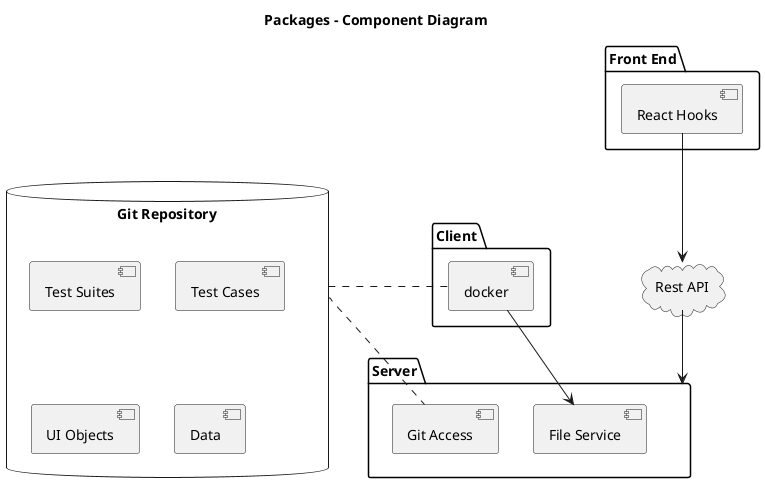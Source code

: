 @startuml

title Packages - Component Diagram

package "Front End" {
    component [React Hooks] as GUI
}

package "Client" as Cli {
    component [docker] as Docker
}

cloud "Rest API" as Internet {
}
 
package "Server" as Server {
    [Git Access] as GA 
    [File Service] as FS
} 

database "Git Repository\n" as Repo {
    [Test Suites]
    [Test Cases]
    [UI Objects]
    [Data]
}

Docker -down-> FS
Docker .left. Repo
GUI -down-> Internet
Internet -down-> Server
GA .left. Repo

@enduml
